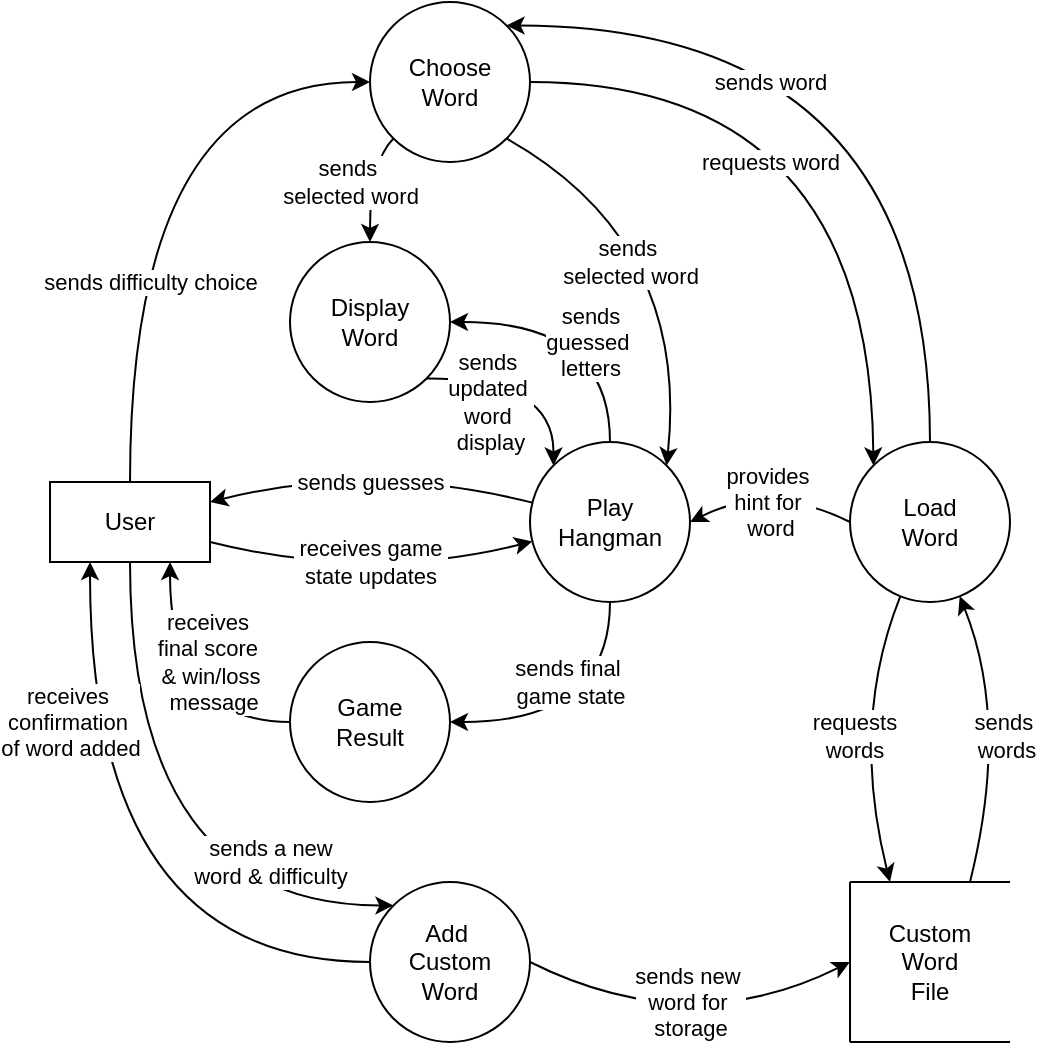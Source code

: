 <mxfile version="26.2.2">
  <diagram name="Page-1" id="_K_gauGgJNnXnSBPDz3d">
    <mxGraphModel dx="1150" dy="552" grid="1" gridSize="10" guides="1" tooltips="1" connect="1" arrows="1" fold="1" page="1" pageScale="1" pageWidth="827" pageHeight="1169" math="0" shadow="0">
      <root>
        <mxCell id="0" />
        <mxCell id="1" parent="0" />
        <mxCell id="w0EtMBZCWcp6WH1xbfHe-1" value="User" style="rounded=0;whiteSpace=wrap;html=1;" vertex="1" parent="1">
          <mxGeometry x="360" y="360" width="80" height="40" as="geometry" />
        </mxCell>
        <mxCell id="w0EtMBZCWcp6WH1xbfHe-2" value="Load&lt;div&gt;Word&lt;/div&gt;" style="ellipse;whiteSpace=wrap;html=1;aspect=fixed;" vertex="1" parent="1">
          <mxGeometry x="760" y="340" width="80" height="80" as="geometry" />
        </mxCell>
        <mxCell id="w0EtMBZCWcp6WH1xbfHe-3" value="Choose&lt;br&gt;&lt;div&gt;Word&lt;/div&gt;" style="ellipse;whiteSpace=wrap;html=1;aspect=fixed;" vertex="1" parent="1">
          <mxGeometry x="520" y="120" width="80" height="80" as="geometry" />
        </mxCell>
        <mxCell id="w0EtMBZCWcp6WH1xbfHe-4" value="Display&lt;br&gt;&lt;div&gt;Word&lt;/div&gt;" style="ellipse;whiteSpace=wrap;html=1;aspect=fixed;" vertex="1" parent="1">
          <mxGeometry x="480" y="240" width="80" height="80" as="geometry" />
        </mxCell>
        <mxCell id="w0EtMBZCWcp6WH1xbfHe-5" value="Add&amp;nbsp;&lt;div&gt;Custom&lt;br&gt;&lt;div&gt;Word&lt;/div&gt;&lt;/div&gt;" style="ellipse;whiteSpace=wrap;html=1;aspect=fixed;" vertex="1" parent="1">
          <mxGeometry x="520" y="560" width="80" height="80" as="geometry" />
        </mxCell>
        <mxCell id="w0EtMBZCWcp6WH1xbfHe-6" value="Play Hangman" style="ellipse;whiteSpace=wrap;html=1;aspect=fixed;" vertex="1" parent="1">
          <mxGeometry x="600" y="340" width="80" height="80" as="geometry" />
        </mxCell>
        <mxCell id="w0EtMBZCWcp6WH1xbfHe-7" value="Game&lt;div&gt;&lt;span style=&quot;background-color: transparent; color: light-dark(rgb(0, 0, 0), rgb(255, 255, 255));&quot;&gt;Result&lt;/span&gt;&lt;/div&gt;" style="ellipse;whiteSpace=wrap;html=1;aspect=fixed;" vertex="1" parent="1">
          <mxGeometry x="480" y="440" width="80" height="80" as="geometry" />
        </mxCell>
        <mxCell id="w0EtMBZCWcp6WH1xbfHe-13" value="sends difficulty choice" style="curved=1;endArrow=classic;html=1;rounded=0;exitX=0.5;exitY=0;exitDx=0;exitDy=0;entryX=0;entryY=0.5;entryDx=0;entryDy=0;" edge="1" parent="1" source="w0EtMBZCWcp6WH1xbfHe-1" target="w0EtMBZCWcp6WH1xbfHe-3">
          <mxGeometry x="-0.375" y="-10" width="50" height="50" relative="1" as="geometry">
            <mxPoint x="390" y="540" as="sourcePoint" />
            <mxPoint x="490" y="150" as="targetPoint" />
            <Array as="points">
              <mxPoint x="400" y="160" />
            </Array>
            <mxPoint as="offset" />
          </mxGeometry>
        </mxCell>
        <mxCell id="w0EtMBZCWcp6WH1xbfHe-14" value="&amp;nbsp;receives game&amp;nbsp;&lt;div&gt;state updates&lt;br&gt;&lt;/div&gt;" style="curved=1;endArrow=classic;html=1;rounded=0;" edge="1" parent="1" source="w0EtMBZCWcp6WH1xbfHe-1" target="w0EtMBZCWcp6WH1xbfHe-6">
          <mxGeometry x="-0.037" y="10" width="50" height="50" relative="1" as="geometry">
            <mxPoint x="390" y="540" as="sourcePoint" />
            <mxPoint x="440" y="490" as="targetPoint" />
            <Array as="points">
              <mxPoint x="520" y="410" />
            </Array>
            <mxPoint as="offset" />
          </mxGeometry>
        </mxCell>
        <mxCell id="w0EtMBZCWcp6WH1xbfHe-15" value="sends a new&lt;div&gt;word&amp;nbsp;&lt;span style=&quot;background-color: light-dark(#ffffff, var(--ge-dark-color, #121212)); color: light-dark(rgb(0, 0, 0), rgb(255, 255, 255));&quot;&gt;&amp;amp; difficulty&lt;/span&gt;&lt;/div&gt;" style="curved=1;endArrow=classic;html=1;rounded=0;exitX=0.5;exitY=1;exitDx=0;exitDy=0;entryX=0;entryY=0;entryDx=0;entryDy=0;" edge="1" parent="1" source="w0EtMBZCWcp6WH1xbfHe-1" target="w0EtMBZCWcp6WH1xbfHe-5">
          <mxGeometry x="0.594" y="22" width="50" height="50" relative="1" as="geometry">
            <mxPoint x="450" y="390" as="sourcePoint" />
            <mxPoint x="500" y="610" as="targetPoint" />
            <Array as="points">
              <mxPoint x="400" y="572" />
            </Array>
            <mxPoint as="offset" />
          </mxGeometry>
        </mxCell>
        <mxCell id="w0EtMBZCWcp6WH1xbfHe-18" value="receives&amp;nbsp;&lt;div&gt;confirmation&amp;nbsp;&lt;div&gt;of word &lt;span style=&quot;background-color: light-dark(#ffffff, var(--ge-dark-color, #121212)); color: light-dark(rgb(0, 0, 0), rgb(255, 255, 255));&quot;&gt;added&lt;/span&gt;&lt;/div&gt;&lt;/div&gt;" style="curved=1;endArrow=classic;html=1;rounded=0;entryX=0.25;entryY=1;entryDx=0;entryDy=0;exitX=0;exitY=0.5;exitDx=0;exitDy=0;" edge="1" parent="1" source="w0EtMBZCWcp6WH1xbfHe-5" target="w0EtMBZCWcp6WH1xbfHe-1">
          <mxGeometry x="0.529" y="10" width="50" height="50" relative="1" as="geometry">
            <mxPoint x="460" y="660" as="sourcePoint" />
            <mxPoint x="460" y="430" as="targetPoint" />
            <Array as="points">
              <mxPoint x="380" y="600" />
            </Array>
            <mxPoint as="offset" />
          </mxGeometry>
        </mxCell>
        <mxCell id="w0EtMBZCWcp6WH1xbfHe-19" value="&amp;nbsp;sends&amp;nbsp;&lt;span style=&quot;background-color: light-dark(#ffffff, var(--ge-dark-color, #121212)); color: light-dark(rgb(0, 0, 0), rgb(255, 255, 255));&quot;&gt;guesses&amp;nbsp;&lt;/span&gt;" style="curved=1;endArrow=classic;html=1;rounded=0;" edge="1" parent="1" source="w0EtMBZCWcp6WH1xbfHe-6" target="w0EtMBZCWcp6WH1xbfHe-1">
          <mxGeometry x="0.037" y="10" width="50" height="50" relative="1" as="geometry">
            <mxPoint x="390" y="540" as="sourcePoint" />
            <mxPoint x="440" y="490" as="targetPoint" />
            <Array as="points">
              <mxPoint x="520" y="350" />
            </Array>
            <mxPoint as="offset" />
          </mxGeometry>
        </mxCell>
        <mxCell id="w0EtMBZCWcp6WH1xbfHe-21" value="sends word" style="curved=1;endArrow=classic;html=1;rounded=0;entryX=1;entryY=0;entryDx=0;entryDy=0;" edge="1" parent="1" source="w0EtMBZCWcp6WH1xbfHe-2" target="w0EtMBZCWcp6WH1xbfHe-3">
          <mxGeometry x="0.372" y="28" width="50" height="50" relative="1" as="geometry">
            <mxPoint x="390" y="540" as="sourcePoint" />
            <mxPoint x="670" y="140" as="targetPoint" />
            <Array as="points">
              <mxPoint x="800" y="132" />
            </Array>
            <mxPoint as="offset" />
          </mxGeometry>
        </mxCell>
        <mxCell id="w0EtMBZCWcp6WH1xbfHe-22" value="provides&amp;nbsp;&lt;div&gt;hint for&amp;nbsp;&lt;/div&gt;&lt;div&gt;word&lt;br&gt;&lt;/div&gt;" style="curved=1;endArrow=classic;html=1;rounded=0;exitX=0;exitY=0.5;exitDx=0;exitDy=0;entryX=1;entryY=0.5;entryDx=0;entryDy=0;" edge="1" parent="1" source="w0EtMBZCWcp6WH1xbfHe-2" target="w0EtMBZCWcp6WH1xbfHe-6">
          <mxGeometry x="0.1" y="9" width="50" height="50" relative="1" as="geometry">
            <mxPoint x="390" y="540" as="sourcePoint" />
            <mxPoint x="440" y="490" as="targetPoint" />
            <Array as="points">
              <mxPoint x="720" y="360" />
            </Array>
            <mxPoint as="offset" />
          </mxGeometry>
        </mxCell>
        <mxCell id="w0EtMBZCWcp6WH1xbfHe-23" value="sends&amp;nbsp;&lt;div&gt;selected word&lt;br&gt;&lt;/div&gt;" style="curved=1;endArrow=classic;html=1;rounded=0;entryX=1;entryY=0;entryDx=0;entryDy=0;exitX=1;exitY=1;exitDx=0;exitDy=0;" edge="1" parent="1" source="w0EtMBZCWcp6WH1xbfHe-3" target="w0EtMBZCWcp6WH1xbfHe-6">
          <mxGeometry x="-0.227" y="-23" width="50" height="50" relative="1" as="geometry">
            <mxPoint x="390" y="540" as="sourcePoint" />
            <mxPoint x="440" y="490" as="targetPoint" />
            <Array as="points">
              <mxPoint x="680" y="240" />
            </Array>
            <mxPoint as="offset" />
          </mxGeometry>
        </mxCell>
        <mxCell id="w0EtMBZCWcp6WH1xbfHe-24" value="sends&amp;nbsp;&lt;div&gt;selected&amp;nbsp;&lt;span style=&quot;background-color: light-dark(#ffffff, var(--ge-dark-color, #121212)); color: light-dark(rgb(0, 0, 0), rgb(255, 255, 255));&quot;&gt;word&lt;/span&gt;&lt;/div&gt;" style="curved=1;endArrow=classic;html=1;rounded=0;exitX=0;exitY=1;exitDx=0;exitDy=0;entryX=0.5;entryY=0;entryDx=0;entryDy=0;" edge="1" parent="1" source="w0EtMBZCWcp6WH1xbfHe-3" target="w0EtMBZCWcp6WH1xbfHe-4">
          <mxGeometry x="-0.061" y="-10" width="50" height="50" relative="1" as="geometry">
            <mxPoint x="610" y="630" as="sourcePoint" />
            <mxPoint x="660" y="580" as="targetPoint" />
            <Array as="points">
              <mxPoint x="520" y="200" />
            </Array>
            <mxPoint as="offset" />
          </mxGeometry>
        </mxCell>
        <mxCell id="w0EtMBZCWcp6WH1xbfHe-26" value="sends&amp;nbsp;&lt;div&gt;updated&amp;nbsp;&lt;/div&gt;&lt;div&gt;&lt;span style=&quot;background-color: light-dark(#ffffff, var(--ge-dark-color, #121212)); color: light-dark(rgb(0, 0, 0), rgb(255, 255, 255));&quot;&gt;word&amp;nbsp;&lt;/span&gt;&lt;/div&gt;&lt;div&gt;&lt;span style=&quot;background-color: light-dark(#ffffff, var(--ge-dark-color, #121212)); color: light-dark(rgb(0, 0, 0), rgb(255, 255, 255));&quot;&gt;display&lt;/span&gt;&lt;/div&gt;" style="curved=1;endArrow=classic;html=1;rounded=0;entryX=0;entryY=0;entryDx=0;entryDy=0;exitX=1;exitY=1;exitDx=0;exitDy=0;" edge="1" parent="1" source="w0EtMBZCWcp6WH1xbfHe-4" target="w0EtMBZCWcp6WH1xbfHe-6">
          <mxGeometry x="-0.411" y="-12" width="50" height="50" relative="1" as="geometry">
            <mxPoint x="630" y="480" as="sourcePoint" />
            <mxPoint x="680" y="430" as="targetPoint" />
            <Array as="points">
              <mxPoint x="612" y="308" />
            </Array>
            <mxPoint as="offset" />
          </mxGeometry>
        </mxCell>
        <mxCell id="w0EtMBZCWcp6WH1xbfHe-28" value="receives&amp;nbsp;&lt;div&gt;final&amp;nbsp;&lt;span style=&quot;background-color: light-dark(#ffffff, var(--ge-dark-color, #121212)); color: light-dark(rgb(0, 0, 0), rgb(255, 255, 255));&quot;&gt;score&amp;nbsp;&lt;/span&gt;&lt;div&gt;&lt;div&gt;&amp;amp; win/loss&lt;/div&gt;&lt;div&gt;&amp;nbsp;message&lt;br&gt;&lt;/div&gt;&lt;/div&gt;&lt;/div&gt;" style="curved=1;endArrow=classic;html=1;rounded=0;entryX=0.75;entryY=1;entryDx=0;entryDy=0;exitX=0;exitY=0.5;exitDx=0;exitDy=0;" edge="1" parent="1" source="w0EtMBZCWcp6WH1xbfHe-7" target="w0EtMBZCWcp6WH1xbfHe-1">
          <mxGeometry x="0.286" y="-20" width="50" height="50" relative="1" as="geometry">
            <mxPoint x="630" y="480" as="sourcePoint" />
            <mxPoint x="680" y="430" as="targetPoint" />
            <Array as="points">
              <mxPoint x="420" y="480" />
            </Array>
            <mxPoint as="offset" />
          </mxGeometry>
        </mxCell>
        <mxCell id="w0EtMBZCWcp6WH1xbfHe-29" value="sends final&amp;nbsp;&lt;div&gt;game state&lt;br&gt;&lt;/div&gt;" style="curved=1;endArrow=classic;html=1;rounded=0;entryX=1;entryY=0.5;entryDx=0;entryDy=0;exitX=0.5;exitY=1;exitDx=0;exitDy=0;" edge="1" parent="1" source="w0EtMBZCWcp6WH1xbfHe-6" target="w0EtMBZCWcp6WH1xbfHe-7">
          <mxGeometry x="-0.429" y="-20" width="50" height="50" relative="1" as="geometry">
            <mxPoint x="630" y="480" as="sourcePoint" />
            <mxPoint x="680" y="430" as="targetPoint" />
            <Array as="points">
              <mxPoint x="640" y="480" />
            </Array>
            <mxPoint as="offset" />
          </mxGeometry>
        </mxCell>
        <mxCell id="w0EtMBZCWcp6WH1xbfHe-30" value="" style="group" vertex="1" connectable="0" parent="1">
          <mxGeometry x="760" y="560" width="80" height="80" as="geometry" />
        </mxCell>
        <mxCell id="w0EtMBZCWcp6WH1xbfHe-8" value="" style="endArrow=none;html=1;rounded=0;" edge="1" parent="w0EtMBZCWcp6WH1xbfHe-30">
          <mxGeometry width="50" height="50" relative="1" as="geometry">
            <mxPoint as="sourcePoint" />
            <mxPoint x="80" as="targetPoint" />
          </mxGeometry>
        </mxCell>
        <mxCell id="w0EtMBZCWcp6WH1xbfHe-9" value="" style="endArrow=none;html=1;rounded=0;" edge="1" parent="w0EtMBZCWcp6WH1xbfHe-30">
          <mxGeometry width="50" height="50" relative="1" as="geometry">
            <mxPoint y="80" as="sourcePoint" />
            <mxPoint x="80" y="80" as="targetPoint" />
          </mxGeometry>
        </mxCell>
        <mxCell id="w0EtMBZCWcp6WH1xbfHe-10" value="" style="endArrow=none;html=1;rounded=0;" edge="1" parent="w0EtMBZCWcp6WH1xbfHe-30">
          <mxGeometry width="50" height="50" relative="1" as="geometry">
            <mxPoint y="80" as="sourcePoint" />
            <mxPoint as="targetPoint" />
          </mxGeometry>
        </mxCell>
        <mxCell id="w0EtMBZCWcp6WH1xbfHe-11" value="Custom&lt;div&gt;Word&lt;/div&gt;&lt;div&gt;File&lt;/div&gt;" style="text;html=1;align=center;verticalAlign=middle;whiteSpace=wrap;rounded=0;" vertex="1" parent="w0EtMBZCWcp6WH1xbfHe-30">
          <mxGeometry x="10" y="25" width="60" height="30" as="geometry" />
        </mxCell>
        <mxCell id="w0EtMBZCWcp6WH1xbfHe-31" value="sends new&amp;nbsp;&lt;div&gt;w&lt;span style=&quot;background-color: light-dark(#ffffff, var(--ge-dark-color, #121212)); color: light-dark(rgb(0, 0, 0), rgb(255, 255, 255));&quot;&gt;ord&amp;nbsp;&lt;/span&gt;&lt;span style=&quot;background-color: light-dark(#ffffff, var(--ge-dark-color, #121212)); color: light-dark(rgb(0, 0, 0), rgb(255, 255, 255));&quot;&gt;for&amp;nbsp;&lt;/span&gt;&lt;/div&gt;&lt;div&gt;&lt;span style=&quot;background-color: light-dark(#ffffff, var(--ge-dark-color, #121212)); color: light-dark(rgb(0, 0, 0), rgb(255, 255, 255));&quot;&gt;storage&lt;/span&gt;&lt;/div&gt;" style="curved=1;endArrow=classic;html=1;rounded=0;exitX=1;exitY=0.5;exitDx=0;exitDy=0;" edge="1" parent="1" source="w0EtMBZCWcp6WH1xbfHe-5">
          <mxGeometry x="0.1" y="18" width="50" height="50" relative="1" as="geometry">
            <mxPoint x="630" y="480" as="sourcePoint" />
            <mxPoint x="760" y="600" as="targetPoint" />
            <Array as="points">
              <mxPoint x="680" y="640" />
            </Array>
            <mxPoint as="offset" />
          </mxGeometry>
        </mxCell>
        <mxCell id="w0EtMBZCWcp6WH1xbfHe-33" value="sends&amp;nbsp;&lt;div&gt;words&lt;/div&gt;" style="curved=1;endArrow=classic;html=1;rounded=0;" edge="1" parent="1" target="w0EtMBZCWcp6WH1xbfHe-2">
          <mxGeometry width="50" height="50" relative="1" as="geometry">
            <mxPoint x="820" y="560" as="sourcePoint" />
            <mxPoint x="640" y="400" as="targetPoint" />
            <Array as="points">
              <mxPoint x="840" y="480" />
            </Array>
          </mxGeometry>
        </mxCell>
        <mxCell id="w0EtMBZCWcp6WH1xbfHe-35" value="requests word" style="curved=1;endArrow=classic;html=1;rounded=0;exitX=1;exitY=0.5;exitDx=0;exitDy=0;entryX=0;entryY=0;entryDx=0;entryDy=0;" edge="1" parent="1" source="w0EtMBZCWcp6WH1xbfHe-3" target="w0EtMBZCWcp6WH1xbfHe-2">
          <mxGeometry x="-0.337" y="-40" width="50" height="50" relative="1" as="geometry">
            <mxPoint x="590" y="350" as="sourcePoint" />
            <mxPoint x="640" y="300" as="targetPoint" />
            <Array as="points">
              <mxPoint x="770" y="160" />
            </Array>
            <mxPoint as="offset" />
          </mxGeometry>
        </mxCell>
        <mxCell id="w0EtMBZCWcp6WH1xbfHe-25" value="&amp;nbsp;sends&amp;nbsp;&lt;div&gt;guessed&amp;nbsp;&lt;/div&gt;&lt;div&gt;letters&lt;br&gt;&lt;/div&gt;" style="curved=1;endArrow=classic;html=1;rounded=0;entryX=1;entryY=0.5;entryDx=0;entryDy=0;exitX=0.5;exitY=0;exitDx=0;exitDy=0;" edge="1" parent="1" source="w0EtMBZCWcp6WH1xbfHe-6" target="w0EtMBZCWcp6WH1xbfHe-4">
          <mxGeometry x="-0.286" y="10" width="50" height="50" relative="1" as="geometry">
            <mxPoint x="630" y="360" as="sourcePoint" />
            <mxPoint x="680" y="310" as="targetPoint" />
            <Array as="points">
              <mxPoint x="640" y="280" />
            </Array>
            <mxPoint as="offset" />
          </mxGeometry>
        </mxCell>
        <mxCell id="w0EtMBZCWcp6WH1xbfHe-39" value="requests&lt;div&gt;words&lt;/div&gt;" style="curved=1;endArrow=classic;html=1;rounded=0;" edge="1" parent="1" source="w0EtMBZCWcp6WH1xbfHe-2">
          <mxGeometry width="50" height="50" relative="1" as="geometry">
            <mxPoint x="590" y="480" as="sourcePoint" />
            <mxPoint x="780" y="560" as="targetPoint" />
            <Array as="points">
              <mxPoint x="760" y="480" />
            </Array>
          </mxGeometry>
        </mxCell>
      </root>
    </mxGraphModel>
  </diagram>
</mxfile>
